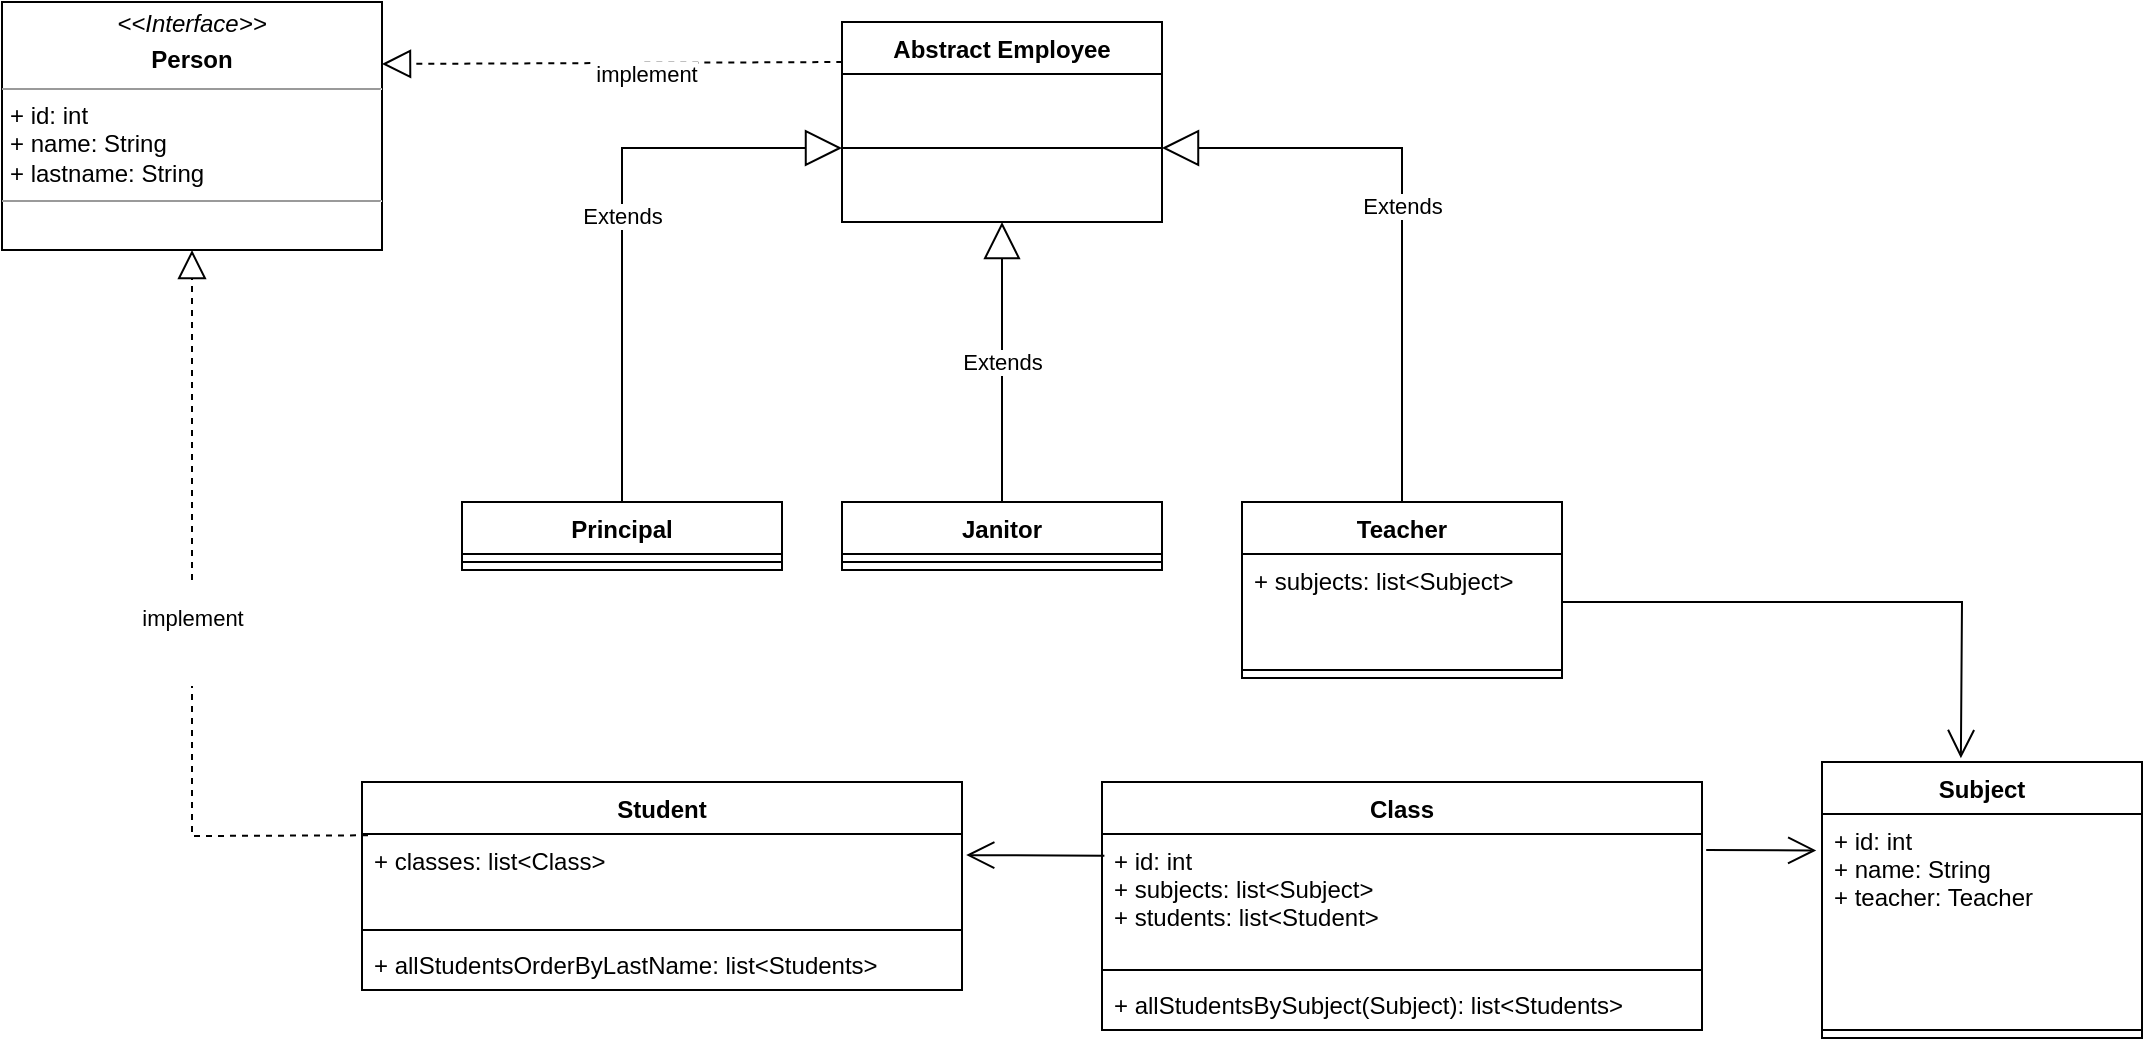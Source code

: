 <mxfile version="17.4.2" type="github">
  <diagram id="6AN_cO40GWESGTeyeJxN" name="Page-1">
    <mxGraphModel dx="920" dy="494" grid="1" gridSize="10" guides="1" tooltips="1" connect="1" arrows="1" fold="1" page="1" pageScale="1" pageWidth="583" pageHeight="827" math="0" shadow="0">
      <root>
        <mxCell id="0" />
        <mxCell id="1" parent="0" />
        <mxCell id="7ud-lGu6QX58xXRVe8F9-2" value="Abstract Employee" style="swimlane;fontStyle=1;align=center;verticalAlign=top;childLayout=stackLayout;horizontal=1;startSize=26;horizontalStack=0;resizeParent=1;resizeParentMax=0;resizeLast=0;collapsible=1;marginBottom=0;" vertex="1" parent="1">
          <mxGeometry x="450" y="50" width="160" height="100" as="geometry" />
        </mxCell>
        <mxCell id="7ud-lGu6QX58xXRVe8F9-4" value="" style="line;strokeWidth=1;fillColor=none;align=left;verticalAlign=middle;spacingTop=-1;spacingLeft=3;spacingRight=3;rotatable=0;labelPosition=right;points=[];portConstraint=eastwest;" vertex="1" parent="7ud-lGu6QX58xXRVe8F9-2">
          <mxGeometry y="26" width="160" height="74" as="geometry" />
        </mxCell>
        <mxCell id="7ud-lGu6QX58xXRVe8F9-6" value="Principal" style="swimlane;fontStyle=1;align=center;verticalAlign=top;childLayout=stackLayout;horizontal=1;startSize=26;horizontalStack=0;resizeParent=1;resizeParentMax=0;resizeLast=0;collapsible=1;marginBottom=0;" vertex="1" parent="1">
          <mxGeometry x="260" y="290" width="160" height="34" as="geometry" />
        </mxCell>
        <mxCell id="7ud-lGu6QX58xXRVe8F9-8" value="" style="line;strokeWidth=1;fillColor=none;align=left;verticalAlign=middle;spacingTop=-1;spacingLeft=3;spacingRight=3;rotatable=0;labelPosition=right;points=[];portConstraint=eastwest;" vertex="1" parent="7ud-lGu6QX58xXRVe8F9-6">
          <mxGeometry y="26" width="160" height="8" as="geometry" />
        </mxCell>
        <mxCell id="7ud-lGu6QX58xXRVe8F9-10" value="Janitor" style="swimlane;fontStyle=1;align=center;verticalAlign=top;childLayout=stackLayout;horizontal=1;startSize=26;horizontalStack=0;resizeParent=1;resizeParentMax=0;resizeLast=0;collapsible=1;marginBottom=0;" vertex="1" parent="1">
          <mxGeometry x="450" y="290" width="160" height="34" as="geometry" />
        </mxCell>
        <mxCell id="7ud-lGu6QX58xXRVe8F9-12" value="" style="line;strokeWidth=1;fillColor=none;align=left;verticalAlign=middle;spacingTop=-1;spacingLeft=3;spacingRight=3;rotatable=0;labelPosition=right;points=[];portConstraint=eastwest;" vertex="1" parent="7ud-lGu6QX58xXRVe8F9-10">
          <mxGeometry y="26" width="160" height="8" as="geometry" />
        </mxCell>
        <mxCell id="7ud-lGu6QX58xXRVe8F9-14" value="Teacher" style="swimlane;fontStyle=1;align=center;verticalAlign=top;childLayout=stackLayout;horizontal=1;startSize=26;horizontalStack=0;resizeParent=1;resizeParentMax=0;resizeLast=0;collapsible=1;marginBottom=0;" vertex="1" parent="1">
          <mxGeometry x="650" y="290" width="160" height="88" as="geometry" />
        </mxCell>
        <mxCell id="7ud-lGu6QX58xXRVe8F9-15" value="+ subjects: list&lt;Subject&gt;" style="text;strokeColor=none;fillColor=none;align=left;verticalAlign=top;spacingLeft=4;spacingRight=4;overflow=hidden;rotatable=0;points=[[0,0.5],[1,0.5]];portConstraint=eastwest;" vertex="1" parent="7ud-lGu6QX58xXRVe8F9-14">
          <mxGeometry y="26" width="160" height="54" as="geometry" />
        </mxCell>
        <mxCell id="7ud-lGu6QX58xXRVe8F9-16" value="" style="line;strokeWidth=1;fillColor=none;align=left;verticalAlign=middle;spacingTop=-1;spacingLeft=3;spacingRight=3;rotatable=0;labelPosition=right;points=[];portConstraint=eastwest;" vertex="1" parent="7ud-lGu6QX58xXRVe8F9-14">
          <mxGeometry y="80" width="160" height="8" as="geometry" />
        </mxCell>
        <mxCell id="7ud-lGu6QX58xXRVe8F9-18" value="Student" style="swimlane;fontStyle=1;align=center;verticalAlign=top;childLayout=stackLayout;horizontal=1;startSize=26;horizontalStack=0;resizeParent=1;resizeParentMax=0;resizeLast=0;collapsible=1;marginBottom=0;" vertex="1" parent="1">
          <mxGeometry x="210" y="430" width="300" height="104" as="geometry" />
        </mxCell>
        <mxCell id="7ud-lGu6QX58xXRVe8F9-19" value="+ classes: list&lt;Class&gt;" style="text;strokeColor=none;fillColor=none;align=left;verticalAlign=top;spacingLeft=4;spacingRight=4;overflow=hidden;rotatable=0;points=[[0,0.5],[1,0.5]];portConstraint=eastwest;" vertex="1" parent="7ud-lGu6QX58xXRVe8F9-18">
          <mxGeometry y="26" width="300" height="44" as="geometry" />
        </mxCell>
        <mxCell id="7ud-lGu6QX58xXRVe8F9-20" value="" style="line;strokeWidth=1;fillColor=none;align=left;verticalAlign=middle;spacingTop=-1;spacingLeft=3;spacingRight=3;rotatable=0;labelPosition=right;points=[];portConstraint=eastwest;" vertex="1" parent="7ud-lGu6QX58xXRVe8F9-18">
          <mxGeometry y="70" width="300" height="8" as="geometry" />
        </mxCell>
        <mxCell id="7ud-lGu6QX58xXRVe8F9-21" value="+ allStudentsOrderByLastName: list&lt;Students&gt;" style="text;strokeColor=none;fillColor=none;align=left;verticalAlign=top;spacingLeft=4;spacingRight=4;overflow=hidden;rotatable=0;points=[[0,0.5],[1,0.5]];portConstraint=eastwest;" vertex="1" parent="7ud-lGu6QX58xXRVe8F9-18">
          <mxGeometry y="78" width="300" height="26" as="geometry" />
        </mxCell>
        <mxCell id="7ud-lGu6QX58xXRVe8F9-22" value="Subject" style="swimlane;fontStyle=1;align=center;verticalAlign=top;childLayout=stackLayout;horizontal=1;startSize=26;horizontalStack=0;resizeParent=1;resizeParentMax=0;resizeLast=0;collapsible=1;marginBottom=0;" vertex="1" parent="1">
          <mxGeometry x="940" y="420" width="160" height="138" as="geometry" />
        </mxCell>
        <mxCell id="7ud-lGu6QX58xXRVe8F9-23" value="+ id: int&#xa;+ name: String&#xa;+ teacher: Teacher" style="text;strokeColor=none;fillColor=none;align=left;verticalAlign=top;spacingLeft=4;spacingRight=4;overflow=hidden;rotatable=0;points=[[0,0.5],[1,0.5]];portConstraint=eastwest;" vertex="1" parent="7ud-lGu6QX58xXRVe8F9-22">
          <mxGeometry y="26" width="160" height="104" as="geometry" />
        </mxCell>
        <mxCell id="7ud-lGu6QX58xXRVe8F9-24" value="" style="line;strokeWidth=1;fillColor=none;align=left;verticalAlign=middle;spacingTop=-1;spacingLeft=3;spacingRight=3;rotatable=0;labelPosition=right;points=[];portConstraint=eastwest;" vertex="1" parent="7ud-lGu6QX58xXRVe8F9-22">
          <mxGeometry y="130" width="160" height="8" as="geometry" />
        </mxCell>
        <mxCell id="7ud-lGu6QX58xXRVe8F9-26" value="Class" style="swimlane;fontStyle=1;align=center;verticalAlign=top;childLayout=stackLayout;horizontal=1;startSize=26;horizontalStack=0;resizeParent=1;resizeParentMax=0;resizeLast=0;collapsible=1;marginBottom=0;" vertex="1" parent="1">
          <mxGeometry x="580" y="430" width="300" height="124" as="geometry" />
        </mxCell>
        <mxCell id="7ud-lGu6QX58xXRVe8F9-27" value="+ id: int&#xa;+ subjects: list&lt;Subject&gt;&#xa;+ students: list&lt;Student&gt;&#xa;" style="text;strokeColor=none;fillColor=none;align=left;verticalAlign=top;spacingLeft=4;spacingRight=4;overflow=hidden;rotatable=0;points=[[0,0.5],[1,0.5]];portConstraint=eastwest;" vertex="1" parent="7ud-lGu6QX58xXRVe8F9-26">
          <mxGeometry y="26" width="300" height="64" as="geometry" />
        </mxCell>
        <mxCell id="7ud-lGu6QX58xXRVe8F9-28" value="" style="line;strokeWidth=1;fillColor=none;align=left;verticalAlign=middle;spacingTop=-1;spacingLeft=3;spacingRight=3;rotatable=0;labelPosition=right;points=[];portConstraint=eastwest;" vertex="1" parent="7ud-lGu6QX58xXRVe8F9-26">
          <mxGeometry y="90" width="300" height="8" as="geometry" />
        </mxCell>
        <mxCell id="7ud-lGu6QX58xXRVe8F9-29" value="+ allStudentsBySubject(Subject): list&lt;Students&gt;" style="text;strokeColor=none;fillColor=none;align=left;verticalAlign=top;spacingLeft=4;spacingRight=4;overflow=hidden;rotatable=0;points=[[0,0.5],[1,0.5]];portConstraint=eastwest;" vertex="1" parent="7ud-lGu6QX58xXRVe8F9-26">
          <mxGeometry y="98" width="300" height="26" as="geometry" />
        </mxCell>
        <mxCell id="7ud-lGu6QX58xXRVe8F9-30" value="Extends" style="endArrow=block;endSize=16;endFill=0;html=1;rounded=0;entryX=0;entryY=0.5;entryDx=0;entryDy=0;exitX=0.5;exitY=0;exitDx=0;exitDy=0;" edge="1" parent="1" source="7ud-lGu6QX58xXRVe8F9-6">
          <mxGeometry width="160" relative="1" as="geometry">
            <mxPoint x="300" y="150" as="sourcePoint" />
            <mxPoint x="450" y="113.0" as="targetPoint" />
            <Array as="points">
              <mxPoint x="340" y="113" />
            </Array>
          </mxGeometry>
        </mxCell>
        <mxCell id="7ud-lGu6QX58xXRVe8F9-31" value="Extends" style="endArrow=block;endSize=16;endFill=0;html=1;rounded=0;entryX=1;entryY=0.5;entryDx=0;entryDy=0;exitX=0.5;exitY=0;exitDx=0;exitDy=0;" edge="1" parent="1" source="7ud-lGu6QX58xXRVe8F9-14">
          <mxGeometry width="160" relative="1" as="geometry">
            <mxPoint x="360" y="220" as="sourcePoint" />
            <mxPoint x="610" y="113.0" as="targetPoint" />
            <Array as="points">
              <mxPoint x="730" y="113" />
            </Array>
          </mxGeometry>
        </mxCell>
        <mxCell id="7ud-lGu6QX58xXRVe8F9-33" value="Extends" style="endArrow=block;endSize=16;endFill=0;html=1;rounded=0;entryX=0.5;entryY=1;entryDx=0;entryDy=0;exitX=0.5;exitY=0;exitDx=0;exitDy=0;" edge="1" parent="1" source="7ud-lGu6QX58xXRVe8F9-10" target="7ud-lGu6QX58xXRVe8F9-2">
          <mxGeometry width="160" relative="1" as="geometry">
            <mxPoint x="740" y="260" as="sourcePoint" />
            <mxPoint x="527.6" y="186.002" as="targetPoint" />
            <Array as="points" />
          </mxGeometry>
        </mxCell>
        <mxCell id="7ud-lGu6QX58xXRVe8F9-38" value="" style="endArrow=open;endFill=1;endSize=12;html=1;rounded=0;entryX=0.434;entryY=-0.014;entryDx=0;entryDy=0;entryPerimeter=0;" edge="1" parent="1" target="7ud-lGu6QX58xXRVe8F9-22">
          <mxGeometry width="160" relative="1" as="geometry">
            <mxPoint x="810" y="340" as="sourcePoint" />
            <mxPoint x="970" y="340" as="targetPoint" />
            <Array as="points">
              <mxPoint x="1010" y="340" />
            </Array>
          </mxGeometry>
        </mxCell>
        <mxCell id="7ud-lGu6QX58xXRVe8F9-39" value="" style="endArrow=open;endFill=1;endSize=12;html=1;rounded=0;entryX=-0.018;entryY=0.175;entryDx=0;entryDy=0;entryPerimeter=0;exitX=1.007;exitY=0.125;exitDx=0;exitDy=0;exitPerimeter=0;" edge="1" parent="1" source="7ud-lGu6QX58xXRVe8F9-27" target="7ud-lGu6QX58xXRVe8F9-23">
          <mxGeometry width="160" relative="1" as="geometry">
            <mxPoint x="820" y="350" as="sourcePoint" />
            <mxPoint x="929.44" y="467.704" as="targetPoint" />
            <Array as="points" />
          </mxGeometry>
        </mxCell>
        <mxCell id="7ud-lGu6QX58xXRVe8F9-40" value="" style="endArrow=open;endFill=1;endSize=12;html=1;rounded=0;entryX=1.007;entryY=0.24;entryDx=0;entryDy=0;exitX=0.004;exitY=0.169;exitDx=0;exitDy=0;exitPerimeter=0;entryPerimeter=0;" edge="1" parent="1" source="7ud-lGu6QX58xXRVe8F9-27" target="7ud-lGu6QX58xXRVe8F9-19">
          <mxGeometry width="160" relative="1" as="geometry">
            <mxPoint x="741.12" y="507.75" as="sourcePoint" />
            <mxPoint x="857.6" y="506.608" as="targetPoint" />
            <Array as="points" />
          </mxGeometry>
        </mxCell>
        <mxCell id="7ud-lGu6QX58xXRVe8F9-42" value="&lt;p style=&quot;margin: 0px ; margin-top: 4px ; text-align: center&quot;&gt;&lt;i&gt;&amp;lt;&amp;lt;Interface&amp;gt;&amp;gt;&lt;/i&gt;&lt;b&gt;&lt;br&gt;&lt;/b&gt;&lt;/p&gt;&lt;p style=&quot;margin: 0px ; margin-top: 4px ; text-align: center&quot;&gt;&lt;b&gt;Person&lt;/b&gt;&lt;br&gt;&lt;/p&gt;&lt;hr size=&quot;1&quot;&gt;&lt;p style=&quot;margin: 0px ; margin-left: 4px&quot;&gt;+ id: int&lt;br&gt;+ name: String&lt;br&gt;+ lastname: String&lt;/p&gt;&lt;hr size=&quot;1&quot;&gt;&lt;p style=&quot;margin: 0px ; margin-left: 4px&quot;&gt;&lt;br&gt;&lt;/p&gt;" style="verticalAlign=top;align=left;overflow=fill;fontSize=12;fontFamily=Helvetica;html=1;" vertex="1" parent="1">
          <mxGeometry x="30" y="40" width="190" height="124" as="geometry" />
        </mxCell>
        <mxCell id="7ud-lGu6QX58xXRVe8F9-43" value="" style="endArrow=block;dashed=1;endFill=0;endSize=12;html=1;rounded=0;entryX=1;entryY=0.25;entryDx=0;entryDy=0;exitX=0.001;exitY=-0.081;exitDx=0;exitDy=0;exitPerimeter=0;" edge="1" parent="1" target="7ud-lGu6QX58xXRVe8F9-42">
          <mxGeometry width="160" relative="1" as="geometry">
            <mxPoint x="450.16" y="70.006" as="sourcePoint" />
            <mxPoint x="700" y="320" as="targetPoint" />
          </mxGeometry>
        </mxCell>
        <mxCell id="7ud-lGu6QX58xXRVe8F9-46" value="implement" style="edgeLabel;html=1;align=center;verticalAlign=middle;resizable=0;points=[];" vertex="1" connectable="0" parent="7ud-lGu6QX58xXRVe8F9-43">
          <mxGeometry x="-0.145" y="5" relative="1" as="geometry">
            <mxPoint as="offset" />
          </mxGeometry>
        </mxCell>
        <mxCell id="7ud-lGu6QX58xXRVe8F9-45" value="&#xa;implement&#xa;&#xa;" style="endArrow=block;dashed=1;endFill=0;endSize=12;html=1;rounded=0;entryX=0.5;entryY=1;entryDx=0;entryDy=0;exitX=0.01;exitY=0.015;exitDx=0;exitDy=0;exitPerimeter=0;" edge="1" parent="1" source="7ud-lGu6QX58xXRVe8F9-19" target="7ud-lGu6QX58xXRVe8F9-42">
          <mxGeometry width="160" relative="1" as="geometry">
            <mxPoint x="460.16" y="80.006" as="sourcePoint" />
            <mxPoint x="230" y="81" as="targetPoint" />
            <Array as="points">
              <mxPoint x="125" y="457" />
            </Array>
          </mxGeometry>
        </mxCell>
      </root>
    </mxGraphModel>
  </diagram>
</mxfile>
